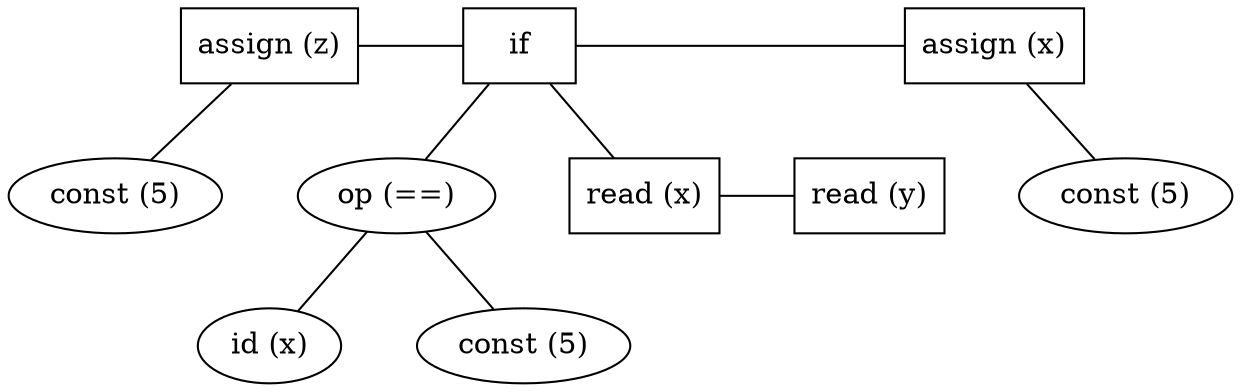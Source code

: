 graph tree {
	ordering=out
	nodesep="0.5;"
	{
		rank=same
		0 [label="assign (z)" shape=rectangle]
		2 [label=if shape=rectangle]
		8 [label="assign (x)" shape=rectangle]
	}
	{
		rank=same
		1 [label="const (5)" shape=""]
		4 [label="op (==)" shape=""]
		6 [label="read (x)" shape=rectangle]
		7 [label="read (y)" shape=rectangle]
		9 [label="const (5)" shape=""]
	}
	{
		rank=same
		3 [label="id (x)" shape=""]
		5 [label="const (5)" shape=""]
	}
	0 -- 1
	0 -- 2
	4 -- 3
	2 -- 4
	4 -- 5
	2 -- 6
	6 -- 7
	2 -- 8
	8 -- 9
}
